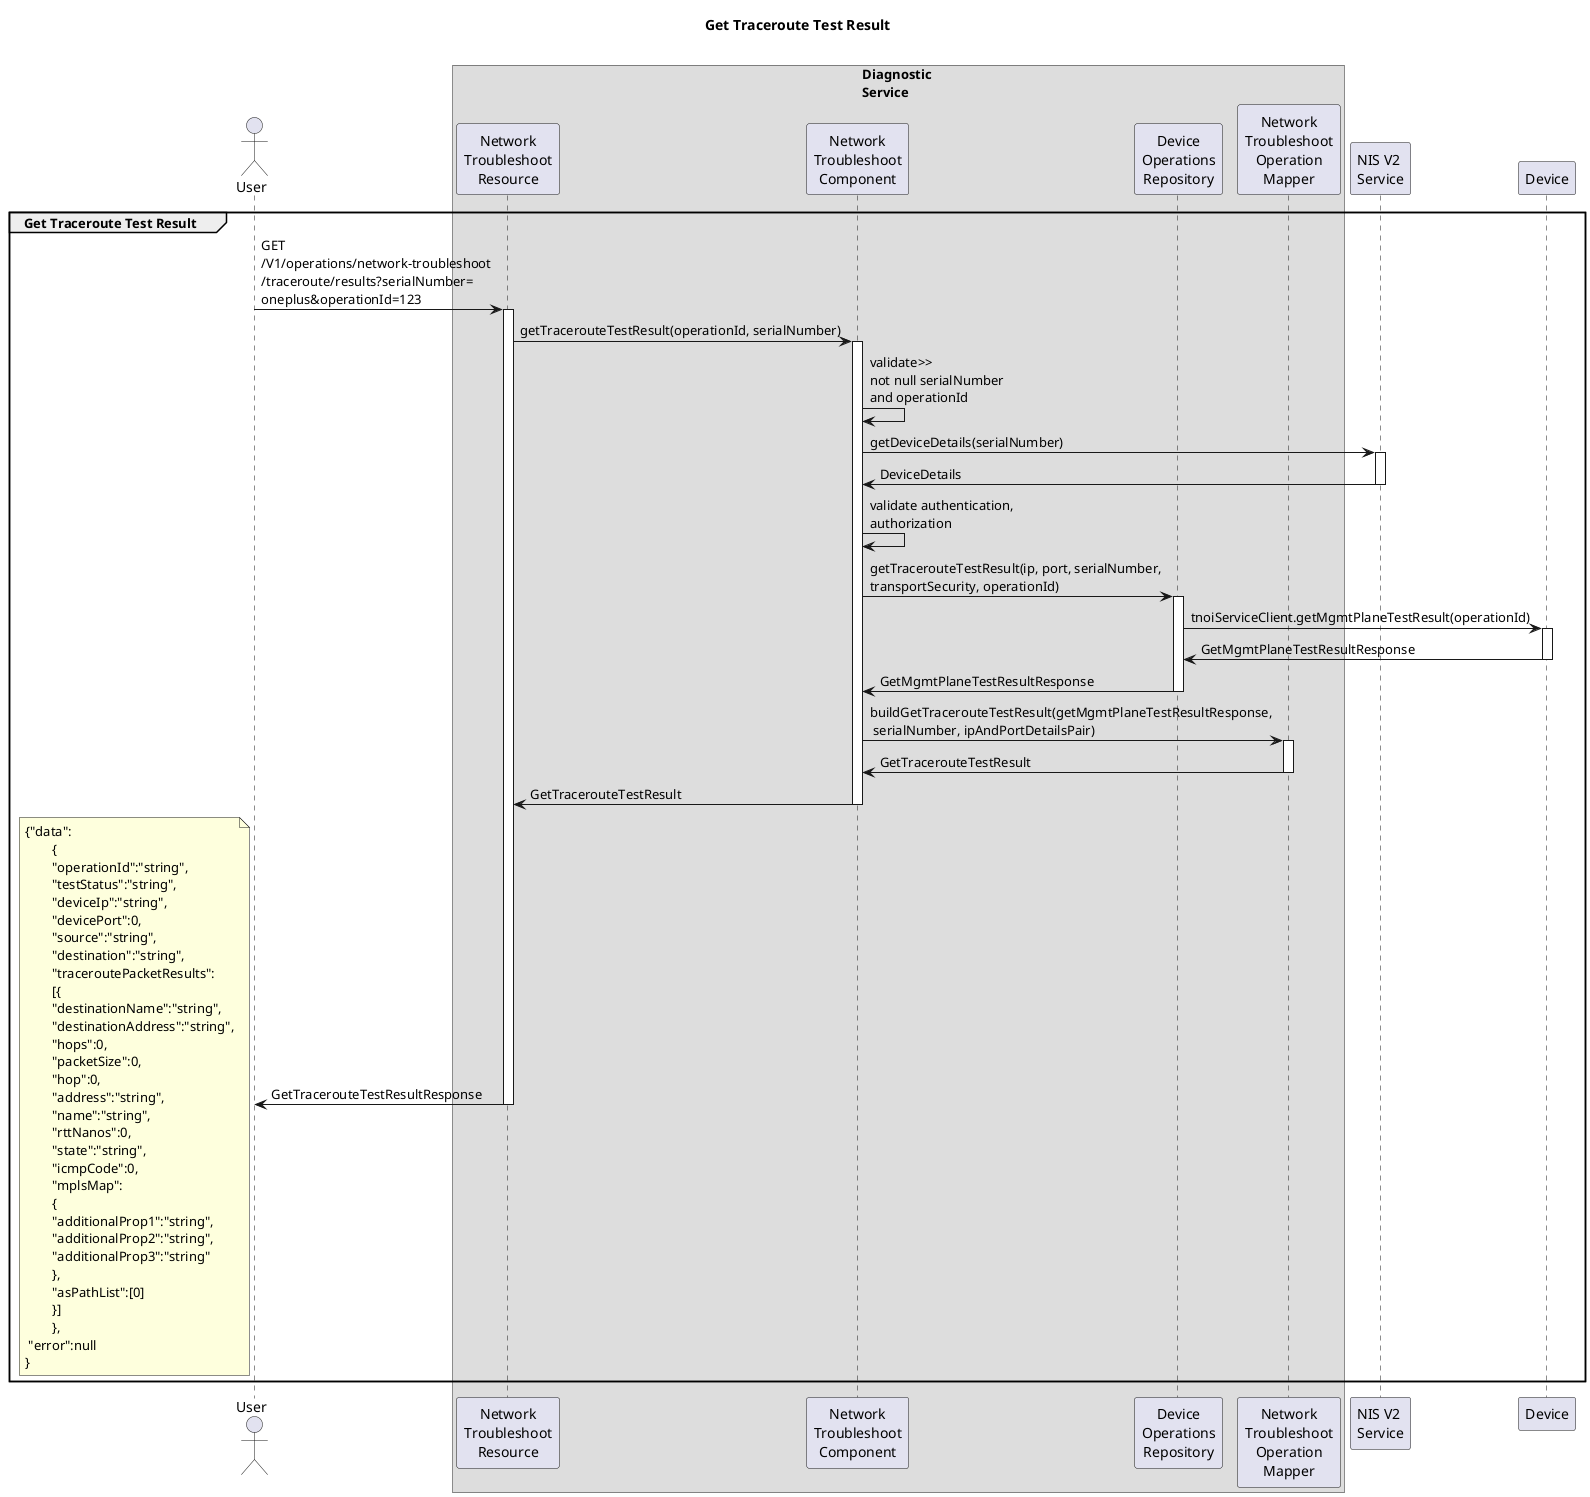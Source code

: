 @startuml

title Get Traceroute Test Result\n

actor "User" as user
box "Diagnostic \nService"
participant "Network\nTroubleshoot\nResource" as ntr
participant "Network\nTroubleshoot\nComponent" as ntc
participant "Device\nOperations\nRepository" as dor
participant "Network\nTroubleshoot\nOperation\nMapper" as ntm
end box
participant "NIS V2 \nService" as nis
participant "Device" as device

group Get Traceroute Test Result
	user -> ntr ++: GET\n/V1/operations/network-troubleshoot\n/traceroute/results?serialNumber=\noneplus&operationId=123
		ntr -> ntc ++: getTracerouteTestResult(operationId, serialNumber)
			ntc -> ntc : validate>>\nnot null serialNumber\nand operationId
			ntc -> nis ++: getDeviceDetails(serialNumber)
			nis -> ntc --: DeviceDetails
			ntc -> ntc : validate authentication,\nauthorization
			ntc -> dor ++: getTracerouteTestResult(ip, port, serialNumber,\ntransportSecurity, operationId)
				dor -> device ++: tnoiServiceClient.getMgmtPlaneTestResult(operationId)
				device -> dor --: GetMgmtPlaneTestResultResponse
			dor -> ntc --: GetMgmtPlaneTestResultResponse
			ntc -> ntm ++: buildGetTracerouteTestResult(getMgmtPlaneTestResultResponse,\n serialNumber, ipAndPortDetailsPair)
			ntm -> ntc --: GetTracerouteTestResult
		ntc -> ntr --: GetTracerouteTestResult
	ntr -> user --: GetTracerouteTestResultResponse
	note left:  {"data":\n	{\n	"operationId":"string",\n	"testStatus":"string",\n	"deviceIp":"string",\n	"devicePort":0,\n	"source":"string",\n	"destination":"string",\n	"traceroutePacketResults":\n	[{\n	"destinationName":"string",\n	"destinationAddress":"string",\n	"hops":0,\n	"packetSize":0,\n	"hop":0,\n	"address":"string",\n	"name":"string",\n	"rttNanos":0,\n	"state":"string",\n	"icmpCode":0,\n	"mplsMap":\n	{\n	"additionalProp1":"string",\n	"additionalProp2":"string",\n	"additionalProp3":"string"\n	},\n	"asPathList":[0]\n	}]\n	},\n "error":null\n}	
end
@enduml